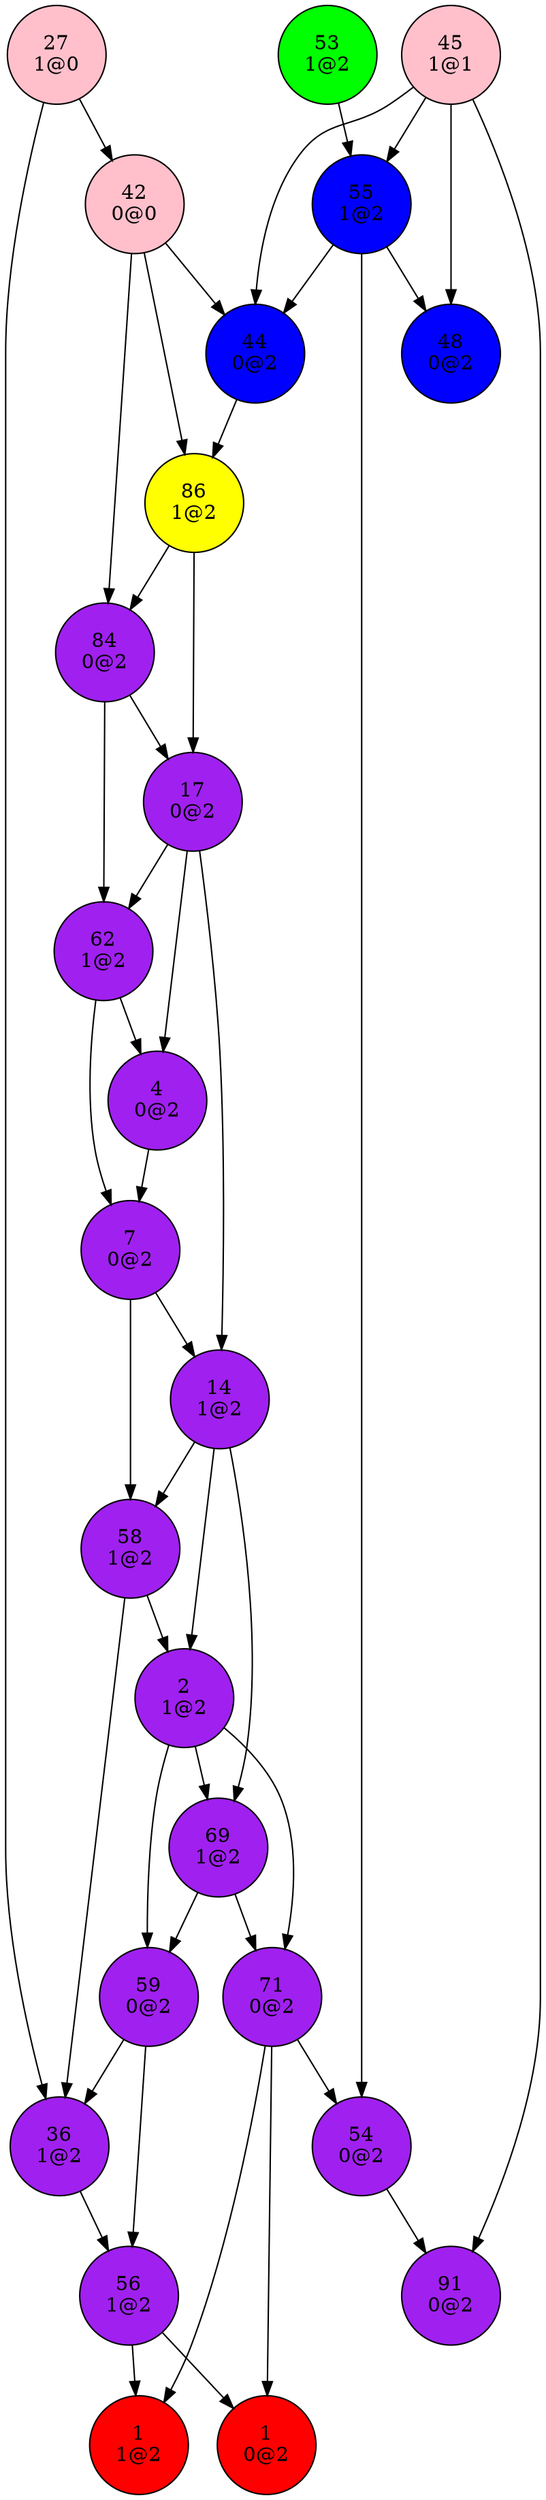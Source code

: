 digraph {
"1
0@2";
"1
1@2";
"2
1@2"->"59
0@2";
"2
1@2"->"69
1@2";
"2
1@2"->"71
0@2";
"4
0@2"->"7
0@2";
"7
0@2"->"14
1@2";
"7
0@2"->"58
1@2";
"14
1@2"->"2
1@2";
"14
1@2"->"58
1@2";
"14
1@2"->"69
1@2";
"17
0@2"->"4
0@2";
"17
0@2"->"14
1@2";
"17
0@2"->"62
1@2";
"27
1@0"->"36
1@2";
"27
1@0"->"42
0@0";
"36
1@2"->"56
1@2";
"42
0@0"->"44
0@2";
"42
0@0"->"84
0@2";
"42
0@0"->"86
1@2";
"44
0@2"->"86
1@2";
"45
1@1"->"44
0@2";
"45
1@1"->"48
0@2";
"45
1@1"->"55
1@2";
"45
1@1"->"91
0@2";
"48
0@2";
"53
1@2"->"55
1@2";
"54
0@2"->"91
0@2";
"55
1@2"->"44
0@2";
"55
1@2"->"48
0@2";
"55
1@2"->"54
0@2";
"56
1@2"->"1
0@2";
"56
1@2"->"1
1@2";
"58
1@2"->"2
1@2";
"58
1@2"->"36
1@2";
"59
0@2"->"36
1@2";
"59
0@2"->"56
1@2";
"62
1@2"->"4
0@2";
"62
1@2"->"7
0@2";
"69
1@2"->"59
0@2";
"69
1@2"->"71
0@2";
"71
0@2"->"1
0@2";
"71
0@2"->"1
1@2";
"71
0@2"->"54
0@2";
"84
0@2"->"17
0@2";
"84
0@2"->"62
1@2";
"86
1@2"->"17
0@2";
"86
1@2"->"84
0@2";
"91
0@2";
"1
0@2"[shape=circle, style=filled, fillcolor=red];
"1
1@2"[shape=circle, style=filled, fillcolor=red];
"2
1@2"[shape=circle, style=filled, fillcolor=purple];
"4
0@2"[shape=circle, style=filled, fillcolor=purple];
"7
0@2"[shape=circle, style=filled, fillcolor=purple];
"14
1@2"[shape=circle, style=filled, fillcolor=purple];
"17
0@2"[shape=circle, style=filled, fillcolor=purple];
"27
1@0"[shape=circle, style=filled, fillcolor=pink];
"36
1@2"[shape=circle, style=filled, fillcolor=purple];
"42
0@0"[shape=circle, style=filled, fillcolor=pink];
"44
0@2"[shape=circle, style=filled, fillcolor=blue];
"45
1@1"[shape=circle, style=filled, fillcolor=pink];
"48
0@2"[shape=circle, style=filled, fillcolor=blue];
"53
1@2"[shape=circle, style=filled, fillcolor=green];
"54
0@2"[shape=circle, style=filled, fillcolor=purple];
"55
1@2"[shape=circle, style=filled, fillcolor=blue];
"56
1@2"[shape=circle, style=filled, fillcolor=purple];
"58
1@2"[shape=circle, style=filled, fillcolor=purple];
"59
0@2"[shape=circle, style=filled, fillcolor=purple];
"62
1@2"[shape=circle, style=filled, fillcolor=purple];
"69
1@2"[shape=circle, style=filled, fillcolor=purple];
"71
0@2"[shape=circle, style=filled, fillcolor=purple];
"84
0@2"[shape=circle, style=filled, fillcolor=purple];
"86
1@2"[shape=circle, style=filled, fillcolor=yellow];
"91
0@2"[shape=circle, style=filled, fillcolor=purple];
}